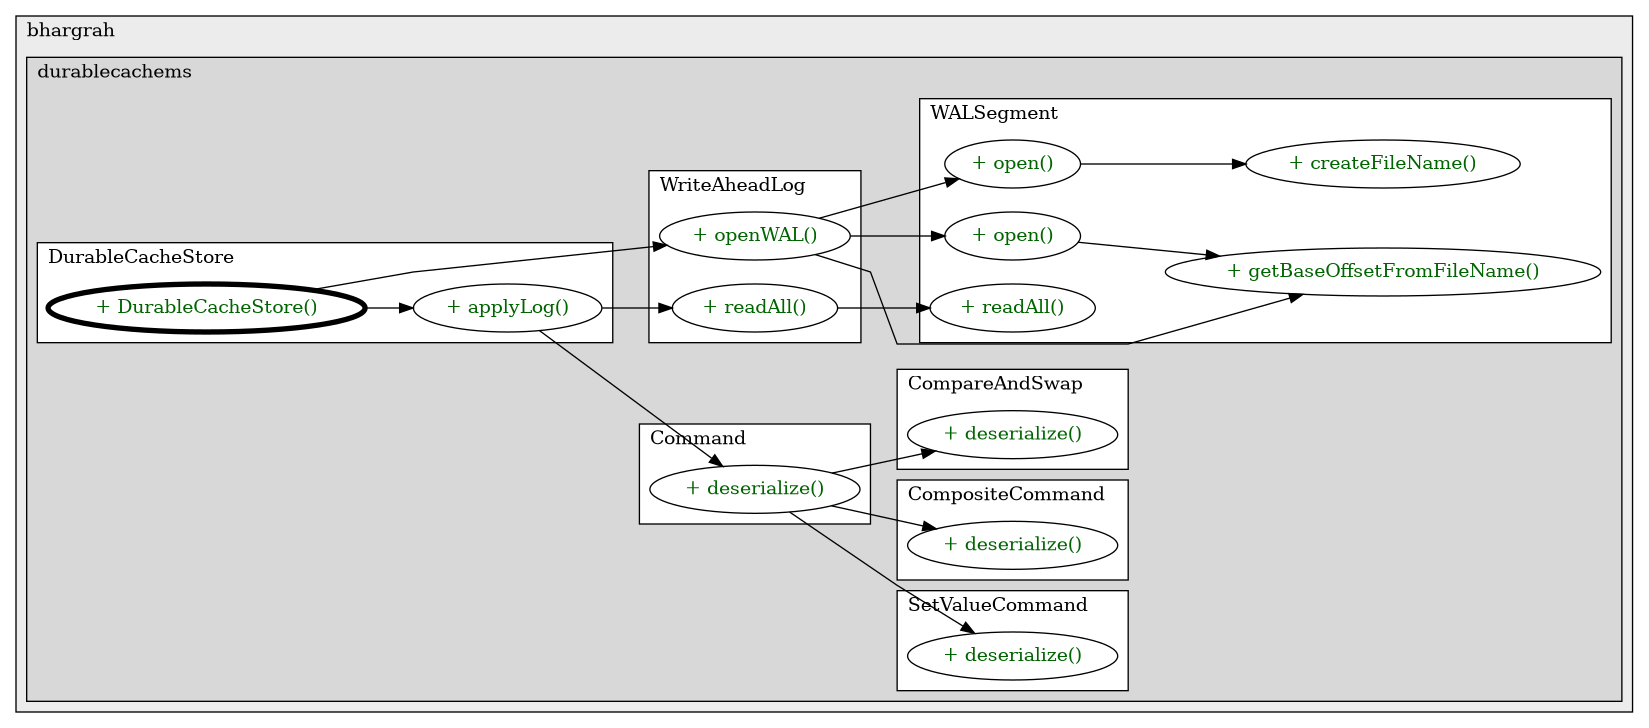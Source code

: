 @startuml

/' diagram meta data start
config=CallConfiguration;
{
  "rootMethod": "com.bhargrah.durablecachems.wal.DurableCacheStore#DurableCacheStore(Config)",
  "projectClassification": {
    "searchMode": "OpenProject", // OpenProject, AllProjects
    "includedProjects": "",
    "pathEndKeywords": "*.impl",
    "isClientPath": "",
    "isClientName": "",
    "isTestPath": "",
    "isTestName": "",
    "isMappingPath": "",
    "isMappingName": "",
    "isDataAccessPath": "",
    "isDataAccessName": "",
    "isDataStructurePath": "",
    "isDataStructureName": "",
    "isInterfaceStructuresPath": "",
    "isInterfaceStructuresName": "",
    "isEntryPointPath": "",
    "isEntryPointName": "",
    "treatFinalFieldsAsMandatory": false
  },
  "graphRestriction": {
    "classPackageExcludeFilter": "",
    "classPackageIncludeFilter": "",
    "classNameExcludeFilter": "",
    "classNameIncludeFilter": "",
    "methodNameExcludeFilter": "",
    "methodNameIncludeFilter": "",
    "removeByInheritance": "", // inheritance/annotation based filtering is done in a second step
    "removeByAnnotation": "",
    "removeByClassPackage": "", // cleanup the graph after inheritance/annotation based filtering is done
    "removeByClassName": "",
    "cutMappings": false,
    "cutEnum": true,
    "cutTests": true,
    "cutClient": true,
    "cutDataAccess": true,
    "cutInterfaceStructures": true,
    "cutDataStructures": true,
    "cutGetterAndSetter": true,
    "cutConstructors": true
  },
  "graphTraversal": {
    "forwardDepth": 3,
    "backwardDepth": 3,
    "classPackageExcludeFilter": "",
    "classPackageIncludeFilter": "",
    "classNameExcludeFilter": "",
    "classNameIncludeFilter": "",
    "methodNameExcludeFilter": "",
    "methodNameIncludeFilter": "",
    "hideMappings": false,
    "hideDataStructures": false,
    "hidePrivateMethods": true,
    "hideInterfaceCalls": true, // indirection: implementation -> interface (is hidden) -> implementation
    "onlyShowApplicationEntryPoints": false, // root node is included
    "useMethodCallsForStructureDiagram": "ForwardOnly" // ForwardOnly, BothDirections, No
  },
  "details": {
    "aggregation": "GroupByClass", // ByClass, GroupByClass, None
    "showMethodParametersTypes": false,
    "showMethodParametersNames": false,
    "showMethodReturnType": false,
    "showPackageLevels": 2,
    "showCallOrder": false,
    "edgeMode": "MethodsOnly", // TypesOnly, MethodsOnly, TypesAndMethods, MethodsAndDirectTypeUsage
    "showDetailedClassStructure": false
  },
  "rootClass": "com.bhargrah.durablecachems.wal.DurableCacheStore",
  "extensionCallbackMethod": "" // qualified.class.name#methodName - signature: public static String method(String)
}
diagram meta data end '/



digraph g {
    rankdir="LR"
    splines=polyline
    

'nodes 
subgraph cluster_306686519 { 
   	label=bhargrah
	labeljust=l
	fillcolor="#ececec"
	style=filled
   
   subgraph cluster_600495054 { 
   	label=durablecachems
	labeljust=l
	fillcolor="#d8d8d8"
	style=filled
   
   subgraph cluster_1574404473 { 
   	label=WALSegment
	labeljust=l
	fillcolor=white
	style=filled
   
   WALSegment1870424264XXXcreateFileName2374300[
	label="+ createFileName()"
	style=filled
	fillcolor=white
	tooltip="WALSegment

null"
	fontcolor=darkgreen
];

WALSegment1870424264XXXgetBaseOffsetFromFileName1808118735[
	label="+ getBaseOffsetFromFileName()"
	style=filled
	fillcolor=white
	tooltip="WALSegment

null"
	fontcolor=darkgreen
];

WALSegment1870424264XXXopen131492524[
	label="+ open()"
	style=filled
	fillcolor=white
	tooltip="WALSegment

null"
	fontcolor=darkgreen
];

WALSegment1870424264XXXopen2189724[
	label="+ open()"
	style=filled
	fillcolor=white
	tooltip="WALSegment

null"
	fontcolor=darkgreen
];

WALSegment1870424264XXXreadAll0[
	label="+ readAll()"
	style=filled
	fillcolor=white
	tooltip="WALSegment

null"
	fontcolor=darkgreen
];
} 

subgraph cluster_1772500699 { 
   	label=DurableCacheStore
	labeljust=l
	fillcolor=white
	style=filled
   
   DurableCacheStore1712189497XXXDurableCacheStore2024042338[
	label="+ DurableCacheStore()"
	style=filled
	fillcolor=white
	tooltip="DurableCacheStore

null"
	penwidth=4
	fontcolor=darkgreen
];

DurableCacheStore1712189497XXXapplyLog0[
	label="+ applyLog()"
	style=filled
	fillcolor=white
	tooltip="DurableCacheStore

null"
	fontcolor=darkgreen
];
} 

subgraph cluster_2073584292 { 
   	label=SetValueCommand
	labeljust=l
	fillcolor=white
	style=filled
   
   SetValueCommand393647766XXXdeserialize1361886154[
	label="+ deserialize()"
	style=filled
	fillcolor=white
	tooltip="SetValueCommand

null"
	fontcolor=darkgreen
];
} 

subgraph cluster_2131875885 { 
   	label=Command
	labeljust=l
	fillcolor=white
	style=filled
   
   Command393647766XXXdeserialize1361886154[
	label="+ deserialize()"
	style=filled
	fillcolor=white
	tooltip="Command

null"
	fontcolor=darkgreen
];
} 

subgraph cluster_471236179 { 
   	label=WriteAheadLog
	labeljust=l
	fillcolor=white
	style=filled
   
   WriteAheadLog1712189497XXXopenWAL2024042338[
	label="+ openWAL()"
	style=filled
	fillcolor=white
	tooltip="WriteAheadLog

null"
	fontcolor=darkgreen
];

WriteAheadLog1712189497XXXreadAll0[
	label="+ readAll()"
	style=filled
	fillcolor=white
	tooltip="WriteAheadLog

null"
	fontcolor=darkgreen
];
} 

subgraph cluster_546029764 { 
   	label=CompositeCommand
	labeljust=l
	fillcolor=white
	style=filled
   
   CompositeCommand393647766XXXdeserialize1374008726[
	label="+ deserialize()"
	style=filled
	fillcolor=white
	tooltip="CompositeCommand

null"
	fontcolor=darkgreen
];
} 

subgraph cluster_885798435 { 
   	label=CompareAndSwap
	labeljust=l
	fillcolor=white
	style=filled
   
   CompareAndSwap393647766XXXdeserialize1374008726[
	label="+ deserialize()"
	style=filled
	fillcolor=white
	tooltip="CompareAndSwap

null"
	fontcolor=darkgreen
];
} 
} 
} 

'edges    
Command393647766XXXdeserialize1361886154 -> CompareAndSwap393647766XXXdeserialize1374008726;
Command393647766XXXdeserialize1361886154 -> CompositeCommand393647766XXXdeserialize1374008726;
Command393647766XXXdeserialize1361886154 -> SetValueCommand393647766XXXdeserialize1361886154;
DurableCacheStore1712189497XXXDurableCacheStore2024042338 -> DurableCacheStore1712189497XXXapplyLog0;
DurableCacheStore1712189497XXXDurableCacheStore2024042338 -> WriteAheadLog1712189497XXXopenWAL2024042338;
DurableCacheStore1712189497XXXapplyLog0 -> Command393647766XXXdeserialize1361886154;
DurableCacheStore1712189497XXXapplyLog0 -> WriteAheadLog1712189497XXXreadAll0;
WALSegment1870424264XXXopen131492524 -> WALSegment1870424264XXXcreateFileName2374300;
WALSegment1870424264XXXopen2189724 -> WALSegment1870424264XXXgetBaseOffsetFromFileName1808118735;
WriteAheadLog1712189497XXXopenWAL2024042338 -> WALSegment1870424264XXXgetBaseOffsetFromFileName1808118735;
WriteAheadLog1712189497XXXopenWAL2024042338 -> WALSegment1870424264XXXopen131492524;
WriteAheadLog1712189497XXXopenWAL2024042338 -> WALSegment1870424264XXXopen2189724;
WriteAheadLog1712189497XXXreadAll0 -> WALSegment1870424264XXXreadAll0;
    
}
@enduml